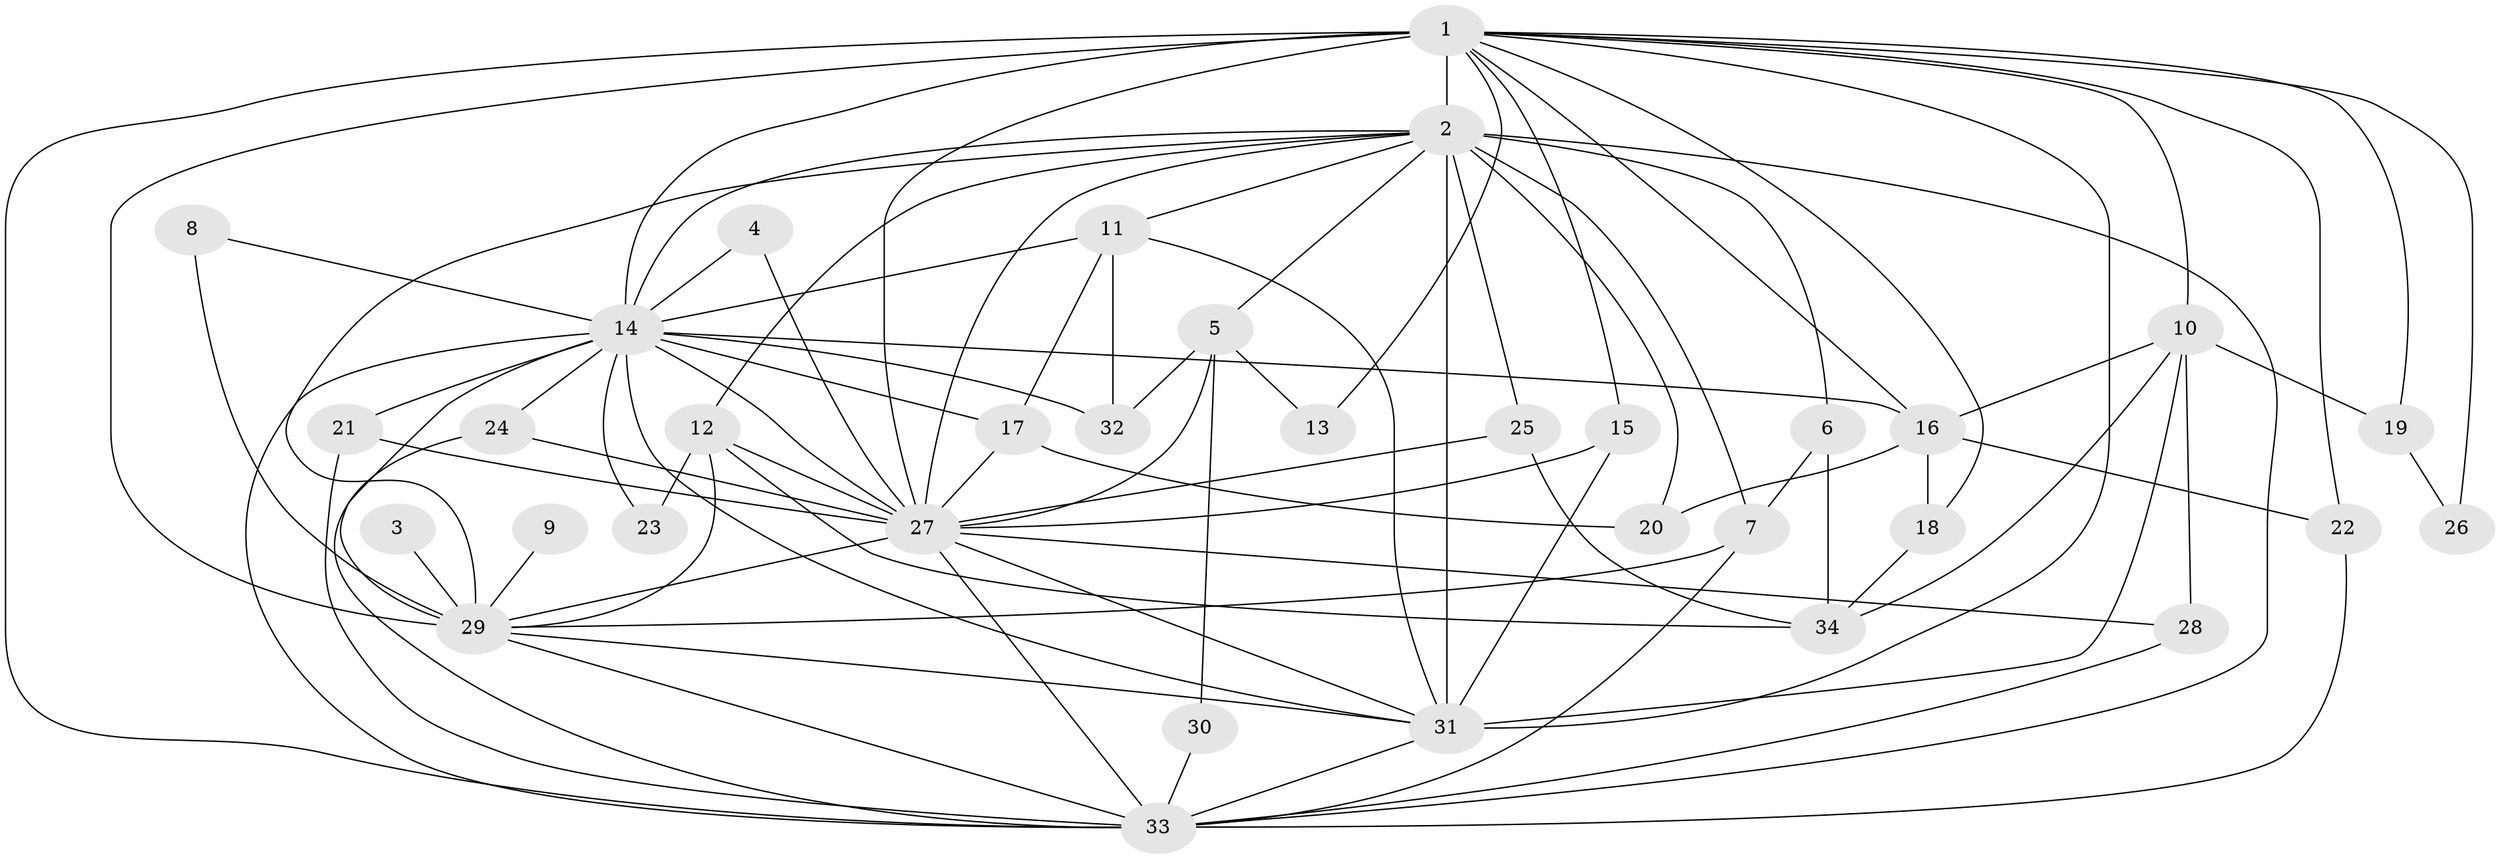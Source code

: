 // original degree distribution, {13: 0.029411764705882353, 24: 0.014705882352941176, 15: 0.029411764705882353, 18: 0.014705882352941176, 9: 0.014705882352941176, 19: 0.014705882352941176, 22: 0.014705882352941176, 14: 0.014705882352941176, 8: 0.014705882352941176, 5: 0.04411764705882353, 3: 0.22058823529411764, 2: 0.4852941176470588, 6: 0.014705882352941176, 4: 0.07352941176470588}
// Generated by graph-tools (version 1.1) at 2025/36/03/04/25 23:36:34]
// undirected, 34 vertices, 88 edges
graph export_dot {
  node [color=gray90,style=filled];
  1;
  2;
  3;
  4;
  5;
  6;
  7;
  8;
  9;
  10;
  11;
  12;
  13;
  14;
  15;
  16;
  17;
  18;
  19;
  20;
  21;
  22;
  23;
  24;
  25;
  26;
  27;
  28;
  29;
  30;
  31;
  32;
  33;
  34;
  1 -- 2 [weight=6.0];
  1 -- 10 [weight=1.0];
  1 -- 13 [weight=1.0];
  1 -- 14 [weight=3.0];
  1 -- 15 [weight=1.0];
  1 -- 16 [weight=1.0];
  1 -- 18 [weight=1.0];
  1 -- 19 [weight=1.0];
  1 -- 22 [weight=1.0];
  1 -- 26 [weight=1.0];
  1 -- 27 [weight=2.0];
  1 -- 29 [weight=2.0];
  1 -- 31 [weight=2.0];
  1 -- 33 [weight=2.0];
  2 -- 5 [weight=1.0];
  2 -- 6 [weight=1.0];
  2 -- 7 [weight=1.0];
  2 -- 11 [weight=1.0];
  2 -- 12 [weight=1.0];
  2 -- 14 [weight=3.0];
  2 -- 20 [weight=1.0];
  2 -- 25 [weight=1.0];
  2 -- 27 [weight=3.0];
  2 -- 29 [weight=3.0];
  2 -- 31 [weight=4.0];
  2 -- 33 [weight=4.0];
  3 -- 29 [weight=1.0];
  4 -- 14 [weight=1.0];
  4 -- 27 [weight=1.0];
  5 -- 13 [weight=1.0];
  5 -- 27 [weight=2.0];
  5 -- 30 [weight=1.0];
  5 -- 32 [weight=1.0];
  6 -- 7 [weight=1.0];
  6 -- 34 [weight=1.0];
  7 -- 29 [weight=1.0];
  7 -- 33 [weight=1.0];
  8 -- 14 [weight=1.0];
  8 -- 29 [weight=2.0];
  9 -- 29 [weight=1.0];
  10 -- 16 [weight=1.0];
  10 -- 19 [weight=1.0];
  10 -- 28 [weight=1.0];
  10 -- 31 [weight=2.0];
  10 -- 34 [weight=1.0];
  11 -- 14 [weight=1.0];
  11 -- 17 [weight=1.0];
  11 -- 31 [weight=1.0];
  11 -- 32 [weight=1.0];
  12 -- 23 [weight=1.0];
  12 -- 27 [weight=1.0];
  12 -- 29 [weight=1.0];
  12 -- 34 [weight=1.0];
  14 -- 16 [weight=1.0];
  14 -- 17 [weight=1.0];
  14 -- 21 [weight=1.0];
  14 -- 23 [weight=1.0];
  14 -- 24 [weight=1.0];
  14 -- 27 [weight=3.0];
  14 -- 29 [weight=1.0];
  14 -- 31 [weight=2.0];
  14 -- 32 [weight=1.0];
  14 -- 33 [weight=2.0];
  15 -- 27 [weight=1.0];
  15 -- 31 [weight=1.0];
  16 -- 18 [weight=1.0];
  16 -- 20 [weight=1.0];
  16 -- 22 [weight=1.0];
  17 -- 20 [weight=1.0];
  17 -- 27 [weight=1.0];
  18 -- 34 [weight=1.0];
  19 -- 26 [weight=1.0];
  21 -- 27 [weight=2.0];
  21 -- 33 [weight=1.0];
  22 -- 33 [weight=1.0];
  24 -- 27 [weight=1.0];
  24 -- 33 [weight=1.0];
  25 -- 27 [weight=1.0];
  25 -- 34 [weight=1.0];
  27 -- 28 [weight=1.0];
  27 -- 29 [weight=1.0];
  27 -- 31 [weight=1.0];
  27 -- 33 [weight=1.0];
  28 -- 33 [weight=1.0];
  29 -- 31 [weight=1.0];
  29 -- 33 [weight=2.0];
  30 -- 33 [weight=1.0];
  31 -- 33 [weight=1.0];
}
